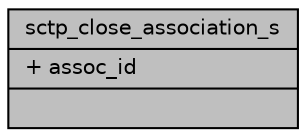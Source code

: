 digraph "sctp_close_association_s"
{
 // LATEX_PDF_SIZE
  edge [fontname="Helvetica",fontsize="10",labelfontname="Helvetica",labelfontsize="10"];
  node [fontname="Helvetica",fontsize="10",shape=record];
  Node1 [label="{sctp_close_association_s\n|+ assoc_id\l|}",height=0.2,width=0.4,color="black", fillcolor="grey75", style="filled", fontcolor="black",tooltip=" "];
}
